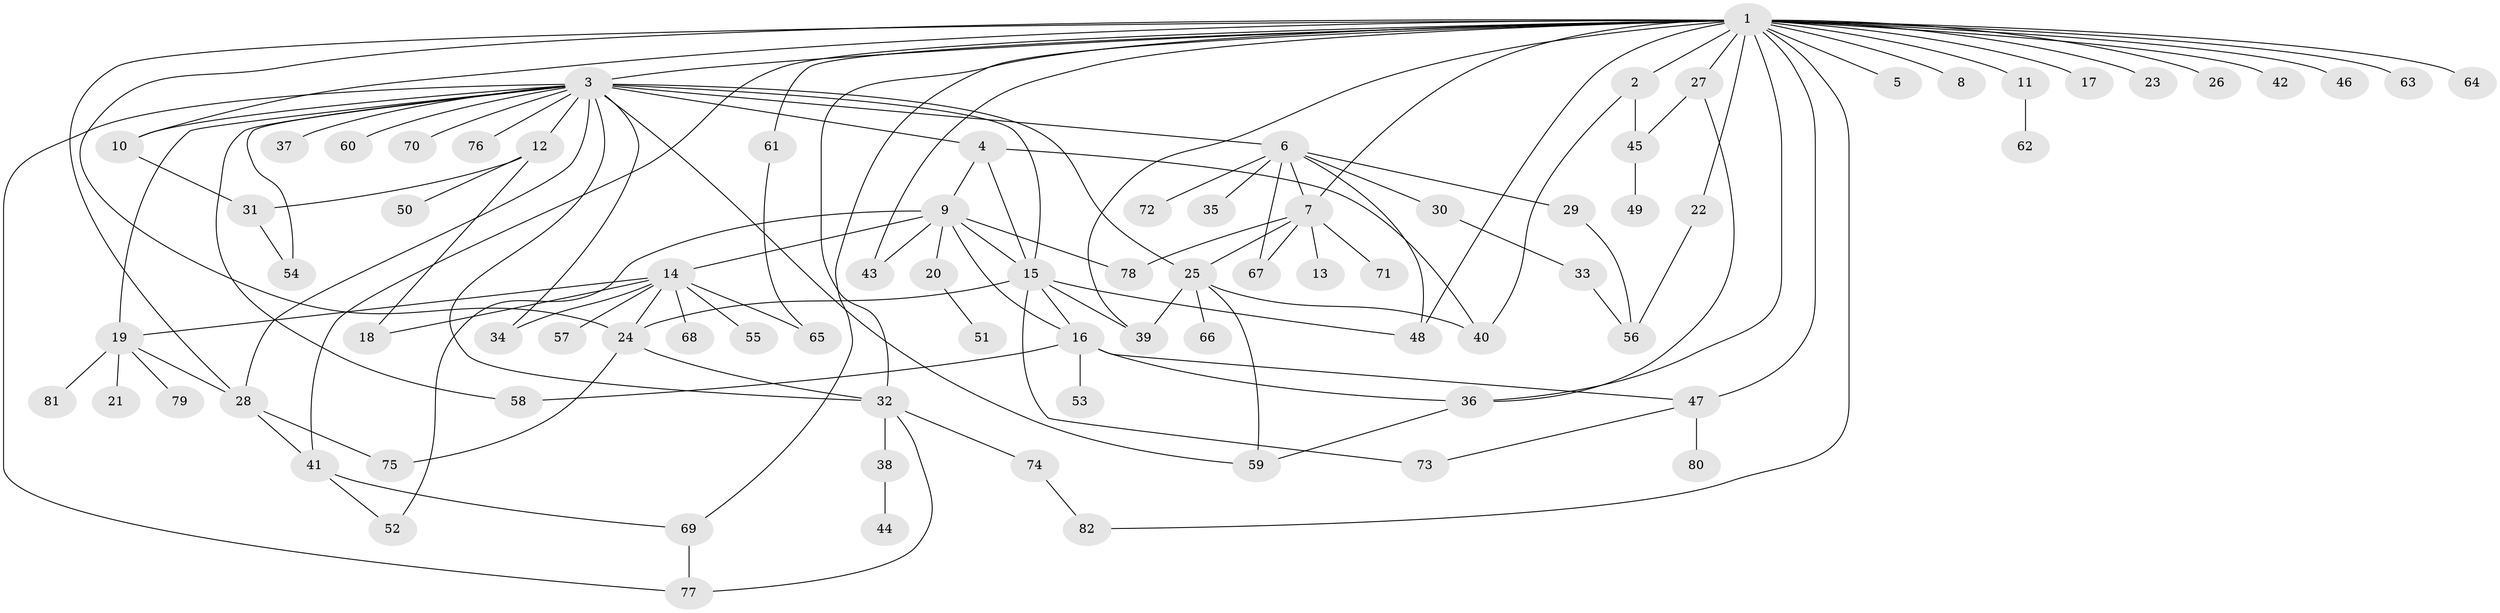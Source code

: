 // original degree distribution, {35: 0.007407407407407408, 4: 0.022222222222222223, 23: 0.007407407407407408, 15: 0.007407407407407408, 1: 0.4222222222222222, 9: 0.007407407407407408, 5: 0.05185185185185185, 11: 0.007407407407407408, 3: 0.17777777777777778, 10: 0.007407407407407408, 2: 0.24444444444444444, 7: 0.022222222222222223, 8: 0.007407407407407408, 6: 0.007407407407407408}
// Generated by graph-tools (version 1.1) at 2025/50/03/04/25 22:50:25]
// undirected, 82 vertices, 125 edges
graph export_dot {
  node [color=gray90,style=filled];
  1;
  2;
  3;
  4;
  5;
  6;
  7;
  8;
  9;
  10;
  11;
  12;
  13;
  14;
  15;
  16;
  17;
  18;
  19;
  20;
  21;
  22;
  23;
  24;
  25;
  26;
  27;
  28;
  29;
  30;
  31;
  32;
  33;
  34;
  35;
  36;
  37;
  38;
  39;
  40;
  41;
  42;
  43;
  44;
  45;
  46;
  47;
  48;
  49;
  50;
  51;
  52;
  53;
  54;
  55;
  56;
  57;
  58;
  59;
  60;
  61;
  62;
  63;
  64;
  65;
  66;
  67;
  68;
  69;
  70;
  71;
  72;
  73;
  74;
  75;
  76;
  77;
  78;
  79;
  80;
  81;
  82;
  1 -- 2 [weight=1.0];
  1 -- 3 [weight=1.0];
  1 -- 5 [weight=1.0];
  1 -- 7 [weight=1.0];
  1 -- 8 [weight=1.0];
  1 -- 10 [weight=1.0];
  1 -- 11 [weight=1.0];
  1 -- 17 [weight=1.0];
  1 -- 22 [weight=1.0];
  1 -- 23 [weight=1.0];
  1 -- 24 [weight=1.0];
  1 -- 26 [weight=1.0];
  1 -- 27 [weight=1.0];
  1 -- 28 [weight=1.0];
  1 -- 32 [weight=1.0];
  1 -- 36 [weight=1.0];
  1 -- 39 [weight=1.0];
  1 -- 41 [weight=1.0];
  1 -- 42 [weight=1.0];
  1 -- 43 [weight=1.0];
  1 -- 46 [weight=1.0];
  1 -- 47 [weight=2.0];
  1 -- 48 [weight=1.0];
  1 -- 61 [weight=1.0];
  1 -- 63 [weight=1.0];
  1 -- 64 [weight=1.0];
  1 -- 69 [weight=1.0];
  1 -- 82 [weight=1.0];
  2 -- 40 [weight=1.0];
  2 -- 45 [weight=1.0];
  3 -- 4 [weight=1.0];
  3 -- 6 [weight=1.0];
  3 -- 10 [weight=1.0];
  3 -- 12 [weight=1.0];
  3 -- 15 [weight=3.0];
  3 -- 19 [weight=1.0];
  3 -- 25 [weight=1.0];
  3 -- 28 [weight=1.0];
  3 -- 32 [weight=1.0];
  3 -- 34 [weight=1.0];
  3 -- 37 [weight=1.0];
  3 -- 54 [weight=1.0];
  3 -- 58 [weight=1.0];
  3 -- 59 [weight=1.0];
  3 -- 60 [weight=1.0];
  3 -- 70 [weight=1.0];
  3 -- 76 [weight=1.0];
  3 -- 77 [weight=1.0];
  4 -- 9 [weight=1.0];
  4 -- 15 [weight=11.0];
  4 -- 40 [weight=1.0];
  6 -- 7 [weight=1.0];
  6 -- 29 [weight=1.0];
  6 -- 30 [weight=1.0];
  6 -- 35 [weight=1.0];
  6 -- 48 [weight=1.0];
  6 -- 67 [weight=1.0];
  6 -- 72 [weight=1.0];
  7 -- 13 [weight=1.0];
  7 -- 25 [weight=1.0];
  7 -- 67 [weight=1.0];
  7 -- 71 [weight=1.0];
  7 -- 78 [weight=1.0];
  9 -- 14 [weight=2.0];
  9 -- 15 [weight=2.0];
  9 -- 16 [weight=1.0];
  9 -- 20 [weight=1.0];
  9 -- 43 [weight=1.0];
  9 -- 52 [weight=1.0];
  9 -- 78 [weight=1.0];
  10 -- 31 [weight=1.0];
  11 -- 62 [weight=1.0];
  12 -- 18 [weight=1.0];
  12 -- 31 [weight=1.0];
  12 -- 50 [weight=1.0];
  14 -- 18 [weight=1.0];
  14 -- 19 [weight=1.0];
  14 -- 24 [weight=1.0];
  14 -- 34 [weight=1.0];
  14 -- 55 [weight=1.0];
  14 -- 57 [weight=1.0];
  14 -- 65 [weight=1.0];
  14 -- 68 [weight=1.0];
  15 -- 16 [weight=1.0];
  15 -- 24 [weight=1.0];
  15 -- 39 [weight=1.0];
  15 -- 48 [weight=1.0];
  15 -- 73 [weight=1.0];
  16 -- 36 [weight=1.0];
  16 -- 47 [weight=1.0];
  16 -- 53 [weight=2.0];
  16 -- 58 [weight=1.0];
  19 -- 21 [weight=1.0];
  19 -- 28 [weight=1.0];
  19 -- 79 [weight=1.0];
  19 -- 81 [weight=1.0];
  20 -- 51 [weight=1.0];
  22 -- 56 [weight=1.0];
  24 -- 32 [weight=1.0];
  24 -- 75 [weight=1.0];
  25 -- 39 [weight=1.0];
  25 -- 40 [weight=1.0];
  25 -- 59 [weight=1.0];
  25 -- 66 [weight=1.0];
  27 -- 36 [weight=1.0];
  27 -- 45 [weight=1.0];
  28 -- 41 [weight=1.0];
  28 -- 75 [weight=1.0];
  29 -- 56 [weight=1.0];
  30 -- 33 [weight=1.0];
  31 -- 54 [weight=1.0];
  32 -- 38 [weight=1.0];
  32 -- 74 [weight=1.0];
  32 -- 77 [weight=1.0];
  33 -- 56 [weight=1.0];
  36 -- 59 [weight=1.0];
  38 -- 44 [weight=1.0];
  41 -- 52 [weight=1.0];
  41 -- 69 [weight=1.0];
  45 -- 49 [weight=1.0];
  47 -- 73 [weight=1.0];
  47 -- 80 [weight=1.0];
  61 -- 65 [weight=1.0];
  69 -- 77 [weight=1.0];
  74 -- 82 [weight=1.0];
}
